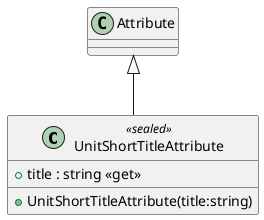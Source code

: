 @startuml
class UnitShortTitleAttribute <<sealed>> {
    + UnitShortTitleAttribute(title:string)
    + title : string <<get>>
}
Attribute <|-- UnitShortTitleAttribute
@enduml
